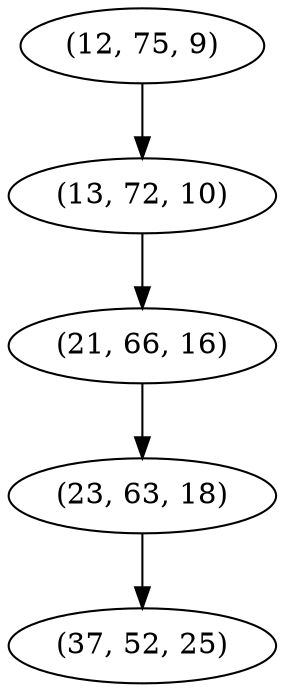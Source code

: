 digraph tree {
    "(12, 75, 9)";
    "(13, 72, 10)";
    "(21, 66, 16)";
    "(23, 63, 18)";
    "(37, 52, 25)";
    "(12, 75, 9)" -> "(13, 72, 10)";
    "(13, 72, 10)" -> "(21, 66, 16)";
    "(21, 66, 16)" -> "(23, 63, 18)";
    "(23, 63, 18)" -> "(37, 52, 25)";
}

